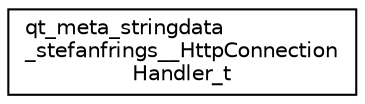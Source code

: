digraph "Graphical Class Hierarchy"
{
  edge [fontname="Helvetica",fontsize="10",labelfontname="Helvetica",labelfontsize="10"];
  node [fontname="Helvetica",fontsize="10",shape=record];
  rankdir="LR";
  Node0 [label="qt_meta_stringdata\l_stefanfrings__HttpConnection\lHandler_t",height=0.2,width=0.4,color="black", fillcolor="white", style="filled",URL="$structqt__meta__stringdata__stefanfrings_____http_connection_handler__t.html"];
}
